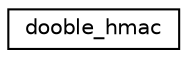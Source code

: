 digraph "Graphical Class Hierarchy"
{
  edge [fontname="Helvetica",fontsize="10",labelfontname="Helvetica",labelfontsize="10"];
  node [fontname="Helvetica",fontsize="10",shape=record];
  rankdir="LR";
  Node0 [label="dooble_hmac",height=0.2,width=0.4,color="black", fillcolor="white", style="filled",URL="$classdooble__hmac.html"];
}
